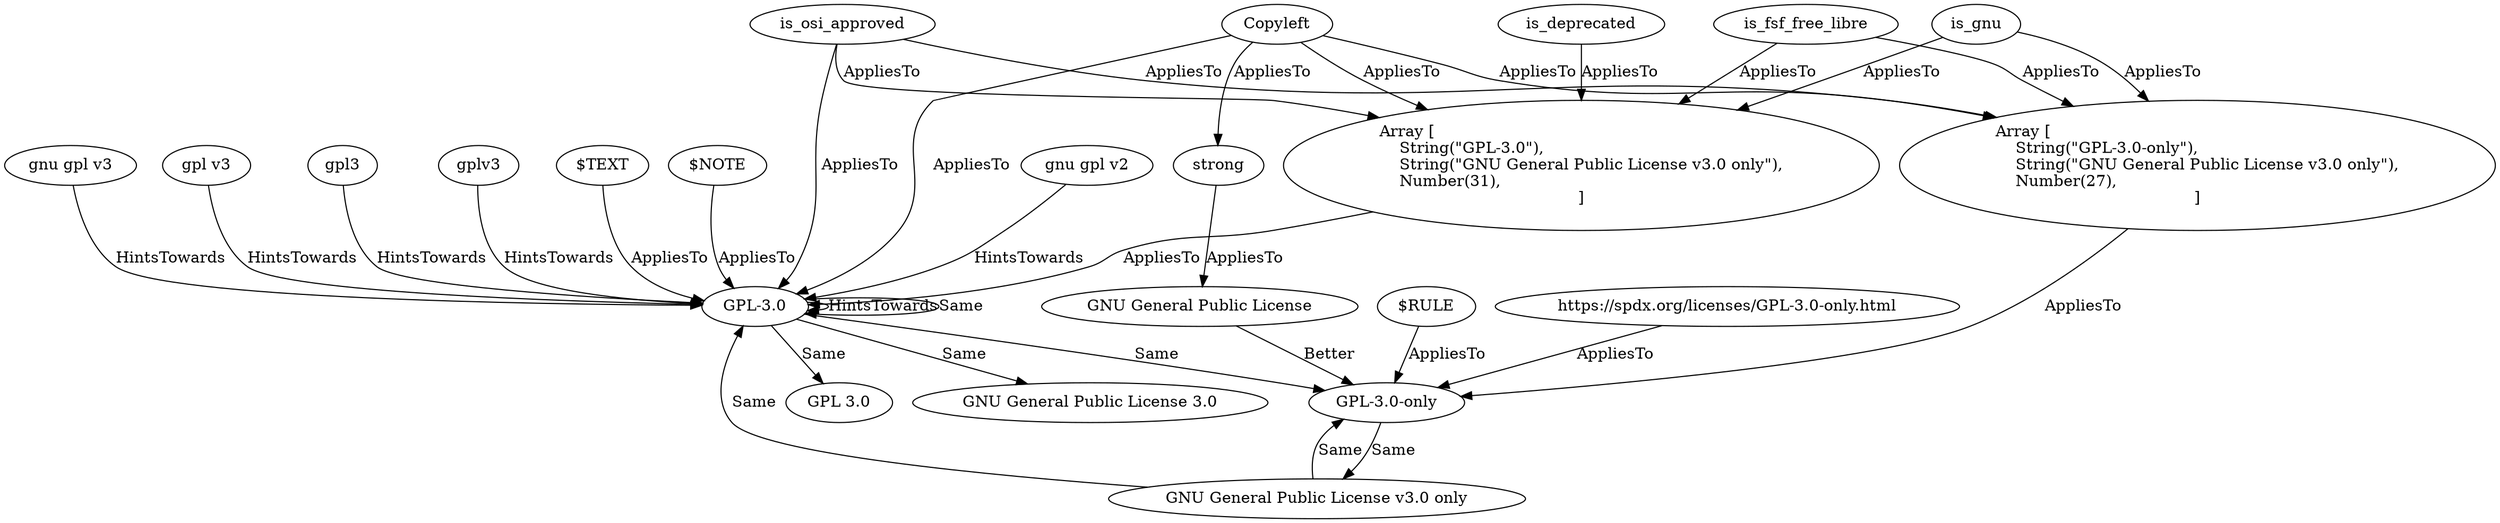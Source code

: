 digraph {
    3 [ label = "is_osi_approved" ]
    13 [ label = "is_fsf_free_libre" ]
    29 [ label = "is_deprecated" ]
    30 [ label = "is_gnu" ]
    31 [ label = "Copyleft" ]
    688 [ label = "GPL-3.0" ]
    689 [ label = "GNU General Public License v3.0 only" ]
    690 [ label = "Array [\l    String(\"GPL-3.0\"),\l    String(\"GNU General Public License v3.0 only\"),\l    Number(31),\l]" ]
    694 [ label = "GPL-3.0-only" ]
    695 [ label = "Array [\l    String(\"GPL-3.0-only\"),\l    String(\"GNU General Public License v3.0 only\"),\l    Number(27),\l]" ]
    1519 [ label = "gnu gpl v2" ]
    1520 [ label = "gnu gpl v3" ]
    1522 [ label = "gpl v3" ]
    1524 [ label = "gpl3" ]
    1526 [ label = "gplv3" ]
    4466 [ label = "GPL 3.0" ]
    4467 [ label = "GNU General Public License 3.0" ]
    4468 [ label = "$TEXT" ]
    4469 [ label = "$NOTE" ]
    9531 [ label = "$RULE" ]
    9592 [ label = "https://spdx.org/licenses/GPL-3.0-only.html" ]
    9594 [ label = "GNU General Public License" ]
    9598 [ label = "strong" ]
    689 -> 688 [ label = "Same" ]
    690 -> 688 [ label = "AppliesTo" ]
    29 -> 690 [ label = "AppliesTo" ]
    13 -> 690 [ label = "AppliesTo" ]
    30 -> 690 [ label = "AppliesTo" ]
    3 -> 690 [ label = "AppliesTo" ]
    31 -> 690 [ label = "AppliesTo" ]
    689 -> 694 [ label = "Same" ]
    695 -> 694 [ label = "AppliesTo" ]
    13 -> 695 [ label = "AppliesTo" ]
    30 -> 695 [ label = "AppliesTo" ]
    3 -> 695 [ label = "AppliesTo" ]
    31 -> 695 [ label = "AppliesTo" ]
    1519 -> 688 [ label = "HintsTowards" ]
    1520 -> 688 [ label = "HintsTowards" ]
    1522 -> 688 [ label = "HintsTowards" ]
    688 -> 688 [ label = "HintsTowards" ]
    1524 -> 688 [ label = "HintsTowards" ]
    1526 -> 688 [ label = "HintsTowards" ]
    688 -> 694 [ label = "Same" ]
    688 -> 4466 [ label = "Same" ]
    688 -> 4467 [ label = "Same" ]
    688 -> 688 [ label = "Same" ]
    31 -> 688 [ label = "AppliesTo" ]
    4468 -> 688 [ label = "AppliesTo" ]
    3 -> 688 [ label = "AppliesTo" ]
    4469 -> 688 [ label = "AppliesTo" ]
    9531 -> 694 [ label = "AppliesTo" ]
    694 -> 689 [ label = "Same" ]
    9592 -> 694 [ label = "AppliesTo" ]
    9594 -> 694 [ label = "Better" ]
    9598 -> 9594 [ label = "AppliesTo" ]
    31 -> 9598 [ label = "AppliesTo" ]
}
